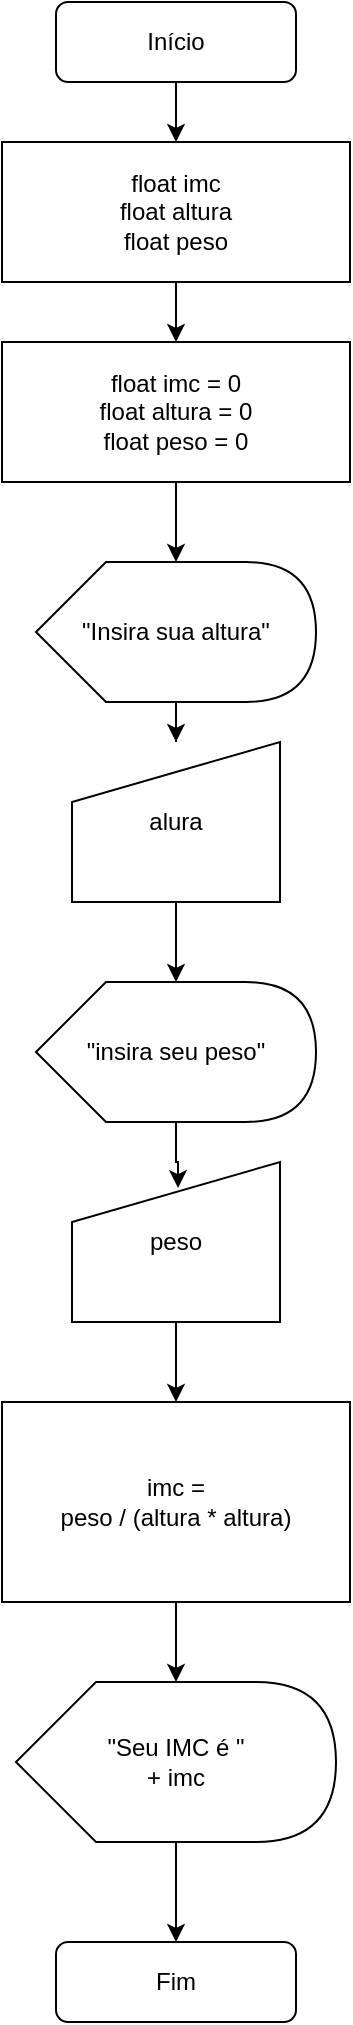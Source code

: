 <mxfile version="26.1.0">
  <diagram id="C5RBs43oDa-KdzZeNtuy" name="Page-1">
    <mxGraphModel dx="826" dy="434" grid="1" gridSize="10" guides="1" tooltips="1" connect="1" arrows="1" fold="1" page="1" pageScale="1" pageWidth="827" pageHeight="1169" math="0" shadow="0">
      <root>
        <mxCell id="WIyWlLk6GJQsqaUBKTNV-0" />
        <mxCell id="WIyWlLk6GJQsqaUBKTNV-1" parent="WIyWlLk6GJQsqaUBKTNV-0" />
        <mxCell id="A3bkUaT_DAKk58mA0fja-4" value="" style="edgeStyle=orthogonalEdgeStyle;rounded=0;orthogonalLoop=1;jettySize=auto;html=1;" edge="1" parent="WIyWlLk6GJQsqaUBKTNV-1" source="WIyWlLk6GJQsqaUBKTNV-3" target="A3bkUaT_DAKk58mA0fja-1">
          <mxGeometry relative="1" as="geometry" />
        </mxCell>
        <mxCell id="WIyWlLk6GJQsqaUBKTNV-3" value="Início" style="rounded=1;whiteSpace=wrap;html=1;fontSize=12;glass=0;strokeWidth=1;shadow=0;" parent="WIyWlLk6GJQsqaUBKTNV-1" vertex="1">
          <mxGeometry x="354" y="20" width="120" height="40" as="geometry" />
        </mxCell>
        <mxCell id="WIyWlLk6GJQsqaUBKTNV-11" value="Fim" style="rounded=1;whiteSpace=wrap;html=1;fontSize=12;glass=0;strokeWidth=1;shadow=0;" parent="WIyWlLk6GJQsqaUBKTNV-1" vertex="1">
          <mxGeometry x="354" y="990" width="120" height="40" as="geometry" />
        </mxCell>
        <mxCell id="A3bkUaT_DAKk58mA0fja-37" style="edgeStyle=orthogonalEdgeStyle;rounded=0;orthogonalLoop=1;jettySize=auto;html=1;" edge="1" parent="WIyWlLk6GJQsqaUBKTNV-1" source="A3bkUaT_DAKk58mA0fja-1" target="A3bkUaT_DAKk58mA0fja-36">
          <mxGeometry relative="1" as="geometry" />
        </mxCell>
        <mxCell id="A3bkUaT_DAKk58mA0fja-1" value="float imc&lt;div&gt;float altura&lt;/div&gt;&lt;div&gt;float peso&lt;/div&gt;" style="rounded=0;whiteSpace=wrap;html=1;" vertex="1" parent="WIyWlLk6GJQsqaUBKTNV-1">
          <mxGeometry x="327" y="90" width="174" height="70" as="geometry" />
        </mxCell>
        <mxCell id="A3bkUaT_DAKk58mA0fja-49" style="edgeStyle=orthogonalEdgeStyle;rounded=0;orthogonalLoop=1;jettySize=auto;html=1;" edge="1" parent="WIyWlLk6GJQsqaUBKTNV-1" source="A3bkUaT_DAKk58mA0fja-2" target="A3bkUaT_DAKk58mA0fja-48">
          <mxGeometry relative="1" as="geometry" />
        </mxCell>
        <mxCell id="A3bkUaT_DAKk58mA0fja-2" value="alura" style="shape=manualInput;whiteSpace=wrap;html=1;" vertex="1" parent="WIyWlLk6GJQsqaUBKTNV-1">
          <mxGeometry x="362" y="390" width="104" height="80" as="geometry" />
        </mxCell>
        <mxCell id="A3bkUaT_DAKk58mA0fja-8" style="edgeStyle=orthogonalEdgeStyle;rounded=0;orthogonalLoop=1;jettySize=auto;html=1;" edge="1" parent="WIyWlLk6GJQsqaUBKTNV-1" source="A3bkUaT_DAKk58mA0fja-3" target="A3bkUaT_DAKk58mA0fja-2">
          <mxGeometry relative="1" as="geometry" />
        </mxCell>
        <mxCell id="A3bkUaT_DAKk58mA0fja-3" value="&quot;Insira sua altura&quot;" style="shape=display;whiteSpace=wrap;html=1;" vertex="1" parent="WIyWlLk6GJQsqaUBKTNV-1">
          <mxGeometry x="344" y="300" width="140" height="70" as="geometry" />
        </mxCell>
        <mxCell id="A3bkUaT_DAKk58mA0fja-36" value="float imc = 0&lt;div&gt;float altura&amp;nbsp;&lt;span style=&quot;background-color: transparent; color: light-dark(rgb(0, 0, 0), rgb(255, 255, 255));&quot;&gt;= 0&lt;/span&gt;&lt;/div&gt;&lt;div&gt;float peso&amp;nbsp;&lt;span style=&quot;background-color: transparent; color: light-dark(rgb(0, 0, 0), rgb(255, 255, 255));&quot;&gt;= 0&lt;/span&gt;&lt;/div&gt;" style="rounded=0;whiteSpace=wrap;html=1;" vertex="1" parent="WIyWlLk6GJQsqaUBKTNV-1">
          <mxGeometry x="327" y="190" width="174" height="70" as="geometry" />
        </mxCell>
        <mxCell id="A3bkUaT_DAKk58mA0fja-38" style="edgeStyle=orthogonalEdgeStyle;rounded=0;orthogonalLoop=1;jettySize=auto;html=1;entryX=0;entryY=0;entryDx=70;entryDy=0;entryPerimeter=0;" edge="1" parent="WIyWlLk6GJQsqaUBKTNV-1" source="A3bkUaT_DAKk58mA0fja-36" target="A3bkUaT_DAKk58mA0fja-3">
          <mxGeometry relative="1" as="geometry" />
        </mxCell>
        <mxCell id="A3bkUaT_DAKk58mA0fja-39" value="imc =&lt;div&gt;peso / (altura * altura)&lt;/div&gt;" style="rounded=0;whiteSpace=wrap;html=1;" vertex="1" parent="WIyWlLk6GJQsqaUBKTNV-1">
          <mxGeometry x="327" y="720" width="174" height="100" as="geometry" />
        </mxCell>
        <mxCell id="A3bkUaT_DAKk58mA0fja-46" style="edgeStyle=orthogonalEdgeStyle;rounded=0;orthogonalLoop=1;jettySize=auto;html=1;" edge="1" parent="WIyWlLk6GJQsqaUBKTNV-1" source="A3bkUaT_DAKk58mA0fja-44" target="WIyWlLk6GJQsqaUBKTNV-11">
          <mxGeometry relative="1" as="geometry" />
        </mxCell>
        <mxCell id="A3bkUaT_DAKk58mA0fja-44" value="&quot;Seu IMC é &quot;&lt;div&gt;+ imc&lt;/div&gt;" style="shape=display;whiteSpace=wrap;html=1;" vertex="1" parent="WIyWlLk6GJQsqaUBKTNV-1">
          <mxGeometry x="334" y="860" width="160" height="80" as="geometry" />
        </mxCell>
        <mxCell id="A3bkUaT_DAKk58mA0fja-47" style="edgeStyle=orthogonalEdgeStyle;rounded=0;orthogonalLoop=1;jettySize=auto;html=1;entryX=0;entryY=0;entryDx=80;entryDy=0;entryPerimeter=0;" edge="1" parent="WIyWlLk6GJQsqaUBKTNV-1" source="A3bkUaT_DAKk58mA0fja-39" target="A3bkUaT_DAKk58mA0fja-44">
          <mxGeometry relative="1" as="geometry" />
        </mxCell>
        <mxCell id="A3bkUaT_DAKk58mA0fja-48" value="&quot;insira seu peso&quot;" style="shape=display;whiteSpace=wrap;html=1;" vertex="1" parent="WIyWlLk6GJQsqaUBKTNV-1">
          <mxGeometry x="344" y="510" width="140" height="70" as="geometry" />
        </mxCell>
        <mxCell id="A3bkUaT_DAKk58mA0fja-52" style="edgeStyle=orthogonalEdgeStyle;rounded=0;orthogonalLoop=1;jettySize=auto;html=1;entryX=0.5;entryY=0;entryDx=0;entryDy=0;" edge="1" parent="WIyWlLk6GJQsqaUBKTNV-1" source="A3bkUaT_DAKk58mA0fja-50" target="A3bkUaT_DAKk58mA0fja-39">
          <mxGeometry relative="1" as="geometry" />
        </mxCell>
        <mxCell id="A3bkUaT_DAKk58mA0fja-50" value="peso" style="shape=manualInput;whiteSpace=wrap;html=1;" vertex="1" parent="WIyWlLk6GJQsqaUBKTNV-1">
          <mxGeometry x="362" y="600" width="104" height="80" as="geometry" />
        </mxCell>
        <mxCell id="A3bkUaT_DAKk58mA0fja-51" style="edgeStyle=orthogonalEdgeStyle;rounded=0;orthogonalLoop=1;jettySize=auto;html=1;entryX=0.51;entryY=0.163;entryDx=0;entryDy=0;entryPerimeter=0;" edge="1" parent="WIyWlLk6GJQsqaUBKTNV-1" source="A3bkUaT_DAKk58mA0fja-48" target="A3bkUaT_DAKk58mA0fja-50">
          <mxGeometry relative="1" as="geometry" />
        </mxCell>
      </root>
    </mxGraphModel>
  </diagram>
</mxfile>
